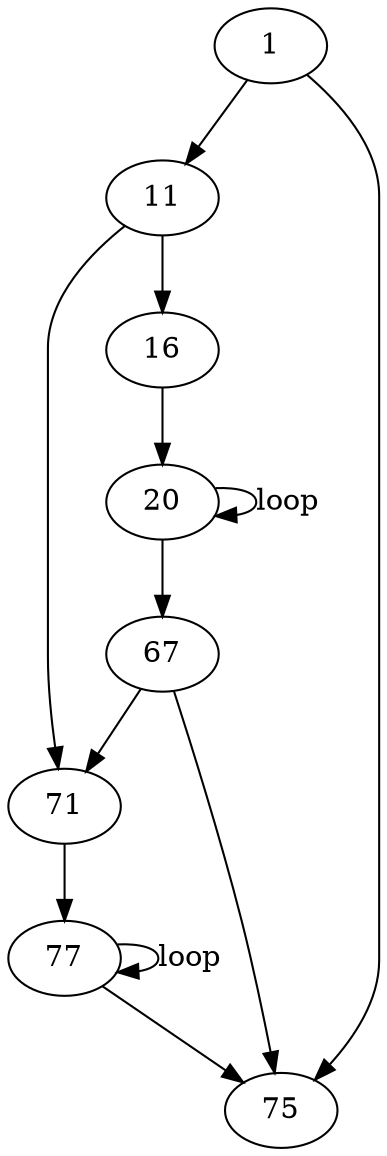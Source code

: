 digraph CFG {
    node [shape=ellipse];
    
    1 [label="1"];
    11 [label="11"];
    16 [label="16"];
    20 [label="20"];
    67 [label="67"];
    71 [label="71"];
    75 [label="75"];
    77 [label="77"];
    
    1 -> 11;
    1 -> 75;
    
    11 -> 71;
    11 -> 16;
    
    16 -> 20;
    
    20 -> 20 [label="loop"];
    20 -> 67;
    
    67 -> 75;
    67 -> 71;
    
    71 -> 77;
    
    77 -> 77 [label="loop"];
    77 -> 75;
}